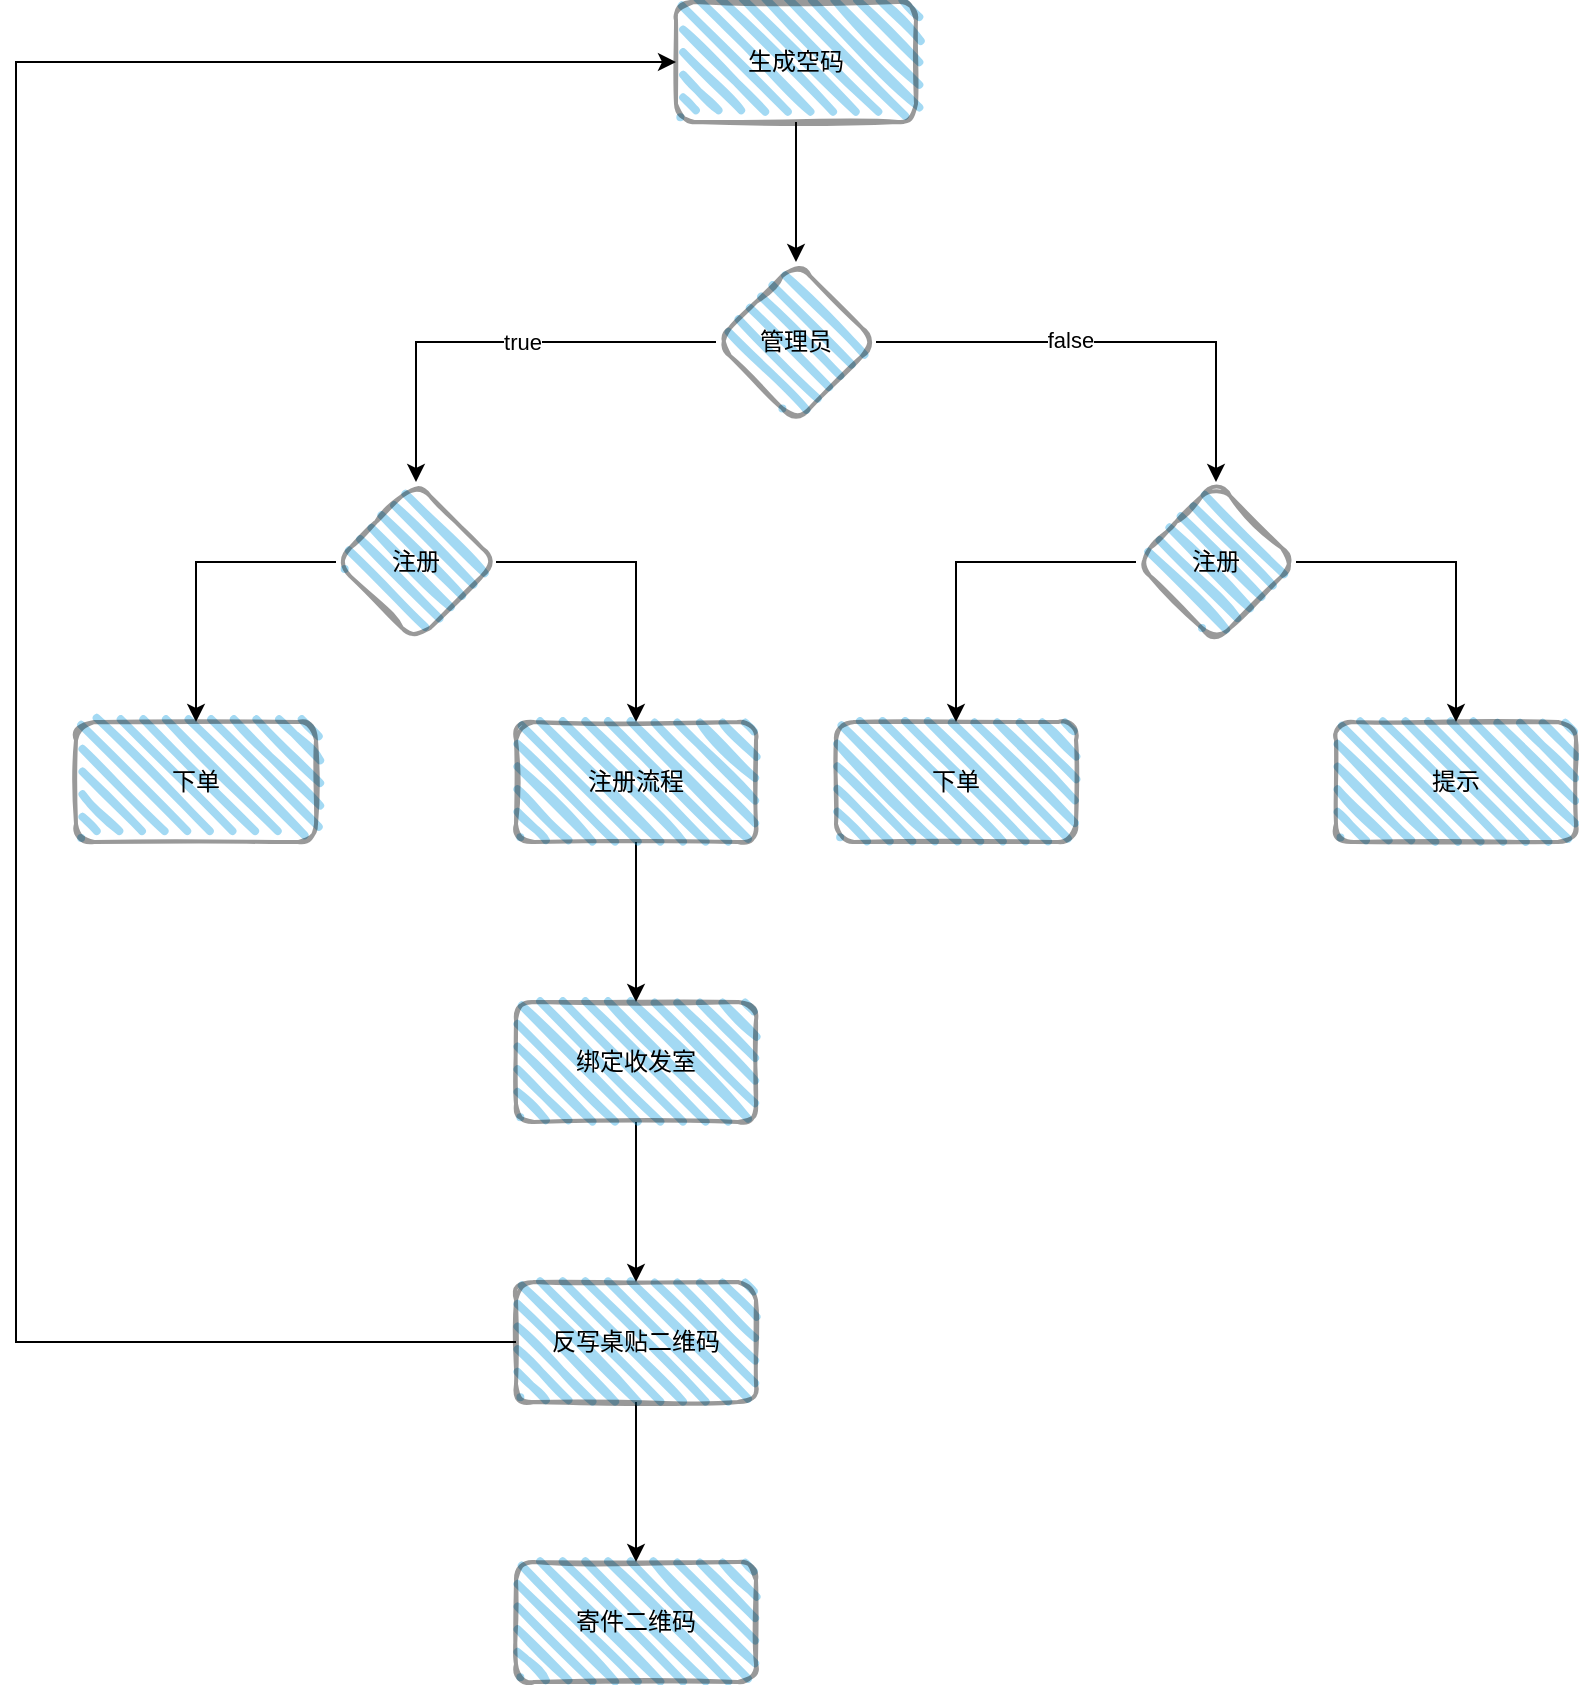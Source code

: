<mxfile version="15.8.8" type="github">
  <diagram id="kfTfnio9Fz5-NDblUnzU" name="第 1 页">
    <mxGraphModel dx="1677" dy="962" grid="1" gridSize="10" guides="1" tooltips="1" connect="1" arrows="1" fold="1" page="1" pageScale="1" pageWidth="900" pageHeight="1600" math="0" shadow="0">
      <root>
        <mxCell id="0" />
        <mxCell id="1" parent="0" />
        <mxCell id="bGFP-ywrMLQs3Q9ro8Nb-6" value="" style="edgeStyle=orthogonalEdgeStyle;rounded=0;orthogonalLoop=1;jettySize=auto;html=1;" edge="1" parent="1" source="bGFP-ywrMLQs3Q9ro8Nb-1" target="bGFP-ywrMLQs3Q9ro8Nb-5">
          <mxGeometry relative="1" as="geometry" />
        </mxCell>
        <mxCell id="bGFP-ywrMLQs3Q9ro8Nb-1" value="生成空码" style="rounded=1;whiteSpace=wrap;html=1;strokeWidth=2;fillWeight=4;hachureGap=8;hachureAngle=45;fillColor=#1ba1e2;sketch=1;opacity=40;" vertex="1" parent="1">
          <mxGeometry x="380" y="80" width="120" height="60" as="geometry" />
        </mxCell>
        <mxCell id="bGFP-ywrMLQs3Q9ro8Nb-14" value="" style="edgeStyle=orthogonalEdgeStyle;rounded=0;orthogonalLoop=1;jettySize=auto;html=1;" edge="1" parent="1" source="bGFP-ywrMLQs3Q9ro8Nb-5" target="bGFP-ywrMLQs3Q9ro8Nb-13">
          <mxGeometry relative="1" as="geometry" />
        </mxCell>
        <mxCell id="bGFP-ywrMLQs3Q9ro8Nb-25" value="true" style="edgeLabel;html=1;align=center;verticalAlign=middle;resizable=0;points=[];" vertex="1" connectable="0" parent="bGFP-ywrMLQs3Q9ro8Nb-14">
          <mxGeometry x="-0.461" y="-1" relative="1" as="geometry">
            <mxPoint x="-38" y="1" as="offset" />
          </mxGeometry>
        </mxCell>
        <mxCell id="bGFP-ywrMLQs3Q9ro8Nb-16" value="" style="edgeStyle=orthogonalEdgeStyle;rounded=0;orthogonalLoop=1;jettySize=auto;html=1;" edge="1" parent="1" source="bGFP-ywrMLQs3Q9ro8Nb-5" target="bGFP-ywrMLQs3Q9ro8Nb-15">
          <mxGeometry relative="1" as="geometry" />
        </mxCell>
        <mxCell id="bGFP-ywrMLQs3Q9ro8Nb-26" value="false" style="edgeLabel;html=1;align=center;verticalAlign=middle;resizable=0;points=[];" vertex="1" connectable="0" parent="bGFP-ywrMLQs3Q9ro8Nb-16">
          <mxGeometry x="-0.19" y="1" relative="1" as="geometry">
            <mxPoint as="offset" />
          </mxGeometry>
        </mxCell>
        <mxCell id="bGFP-ywrMLQs3Q9ro8Nb-5" value="管理员" style="rhombus;whiteSpace=wrap;html=1;rounded=1;strokeWidth=2;fillColor=#1ba1e2;opacity=40;sketch=1;fillWeight=4;hachureGap=8;hachureAngle=45;" vertex="1" parent="1">
          <mxGeometry x="400" y="210" width="80" height="80" as="geometry" />
        </mxCell>
        <mxCell id="bGFP-ywrMLQs3Q9ro8Nb-18" value="" style="edgeStyle=orthogonalEdgeStyle;rounded=0;orthogonalLoop=1;jettySize=auto;html=1;" edge="1" parent="1" source="bGFP-ywrMLQs3Q9ro8Nb-13" target="bGFP-ywrMLQs3Q9ro8Nb-17">
          <mxGeometry relative="1" as="geometry" />
        </mxCell>
        <mxCell id="bGFP-ywrMLQs3Q9ro8Nb-20" value="" style="edgeStyle=orthogonalEdgeStyle;rounded=0;orthogonalLoop=1;jettySize=auto;html=1;" edge="1" parent="1" source="bGFP-ywrMLQs3Q9ro8Nb-13" target="bGFP-ywrMLQs3Q9ro8Nb-19">
          <mxGeometry relative="1" as="geometry" />
        </mxCell>
        <mxCell id="bGFP-ywrMLQs3Q9ro8Nb-13" value="注册" style="rhombus;whiteSpace=wrap;html=1;rounded=1;strokeWidth=2;fillColor=#1ba1e2;opacity=40;sketch=1;fillWeight=4;hachureGap=8;hachureAngle=45;" vertex="1" parent="1">
          <mxGeometry x="210" y="320" width="80" height="80" as="geometry" />
        </mxCell>
        <mxCell id="bGFP-ywrMLQs3Q9ro8Nb-22" value="" style="edgeStyle=orthogonalEdgeStyle;rounded=0;orthogonalLoop=1;jettySize=auto;html=1;" edge="1" parent="1" source="bGFP-ywrMLQs3Q9ro8Nb-15" target="bGFP-ywrMLQs3Q9ro8Nb-21">
          <mxGeometry relative="1" as="geometry" />
        </mxCell>
        <mxCell id="bGFP-ywrMLQs3Q9ro8Nb-24" value="" style="edgeStyle=orthogonalEdgeStyle;rounded=0;orthogonalLoop=1;jettySize=auto;html=1;" edge="1" parent="1" source="bGFP-ywrMLQs3Q9ro8Nb-15" target="bGFP-ywrMLQs3Q9ro8Nb-23">
          <mxGeometry relative="1" as="geometry" />
        </mxCell>
        <mxCell id="bGFP-ywrMLQs3Q9ro8Nb-15" value="注册" style="rhombus;whiteSpace=wrap;html=1;rounded=1;strokeWidth=2;fillColor=#1ba1e2;opacity=40;sketch=1;fillWeight=4;hachureGap=8;hachureAngle=45;" vertex="1" parent="1">
          <mxGeometry x="610" y="320" width="80" height="80" as="geometry" />
        </mxCell>
        <mxCell id="bGFP-ywrMLQs3Q9ro8Nb-17" value="下单" style="whiteSpace=wrap;html=1;rounded=1;strokeWidth=2;fillColor=#1ba1e2;opacity=40;sketch=1;fillWeight=4;hachureGap=8;hachureAngle=45;" vertex="1" parent="1">
          <mxGeometry x="80" y="440" width="120" height="60" as="geometry" />
        </mxCell>
        <mxCell id="bGFP-ywrMLQs3Q9ro8Nb-28" value="" style="edgeStyle=orthogonalEdgeStyle;rounded=0;orthogonalLoop=1;jettySize=auto;html=1;" edge="1" parent="1" source="bGFP-ywrMLQs3Q9ro8Nb-19" target="bGFP-ywrMLQs3Q9ro8Nb-27">
          <mxGeometry relative="1" as="geometry" />
        </mxCell>
        <mxCell id="bGFP-ywrMLQs3Q9ro8Nb-19" value="注册流程" style="whiteSpace=wrap;html=1;rounded=1;strokeWidth=2;fillColor=#1ba1e2;opacity=40;sketch=1;fillWeight=4;hachureGap=8;hachureAngle=45;" vertex="1" parent="1">
          <mxGeometry x="300" y="440" width="120" height="60" as="geometry" />
        </mxCell>
        <mxCell id="bGFP-ywrMLQs3Q9ro8Nb-21" value="提示" style="whiteSpace=wrap;html=1;rounded=1;strokeWidth=2;fillColor=#1ba1e2;opacity=40;sketch=1;fillWeight=4;hachureGap=8;hachureAngle=45;" vertex="1" parent="1">
          <mxGeometry x="710" y="440" width="120" height="60" as="geometry" />
        </mxCell>
        <mxCell id="bGFP-ywrMLQs3Q9ro8Nb-23" value="下单" style="whiteSpace=wrap;html=1;rounded=1;strokeWidth=2;fillColor=#1ba1e2;opacity=40;sketch=1;fillWeight=4;hachureGap=8;hachureAngle=45;" vertex="1" parent="1">
          <mxGeometry x="460" y="440" width="120" height="60" as="geometry" />
        </mxCell>
        <mxCell id="bGFP-ywrMLQs3Q9ro8Nb-30" value="" style="edgeStyle=orthogonalEdgeStyle;rounded=0;orthogonalLoop=1;jettySize=auto;html=1;" edge="1" parent="1" source="bGFP-ywrMLQs3Q9ro8Nb-27" target="bGFP-ywrMLQs3Q9ro8Nb-29">
          <mxGeometry relative="1" as="geometry" />
        </mxCell>
        <mxCell id="bGFP-ywrMLQs3Q9ro8Nb-27" value="绑定收发室" style="whiteSpace=wrap;html=1;rounded=1;strokeWidth=2;fillColor=#1ba1e2;opacity=40;sketch=1;fillWeight=4;hachureGap=8;hachureAngle=45;" vertex="1" parent="1">
          <mxGeometry x="300" y="580" width="120" height="60" as="geometry" />
        </mxCell>
        <mxCell id="bGFP-ywrMLQs3Q9ro8Nb-32" value="" style="edgeStyle=orthogonalEdgeStyle;rounded=0;orthogonalLoop=1;jettySize=auto;html=1;" edge="1" parent="1" source="bGFP-ywrMLQs3Q9ro8Nb-29" target="bGFP-ywrMLQs3Q9ro8Nb-31">
          <mxGeometry relative="1" as="geometry" />
        </mxCell>
        <mxCell id="bGFP-ywrMLQs3Q9ro8Nb-33" style="edgeStyle=orthogonalEdgeStyle;rounded=0;orthogonalLoop=1;jettySize=auto;html=1;exitX=0;exitY=0.5;exitDx=0;exitDy=0;entryX=0;entryY=0.5;entryDx=0;entryDy=0;" edge="1" parent="1" source="bGFP-ywrMLQs3Q9ro8Nb-29" target="bGFP-ywrMLQs3Q9ro8Nb-1">
          <mxGeometry relative="1" as="geometry">
            <Array as="points">
              <mxPoint x="50" y="750" />
              <mxPoint x="50" y="110" />
            </Array>
          </mxGeometry>
        </mxCell>
        <mxCell id="bGFP-ywrMLQs3Q9ro8Nb-29" value="反写桌贴二维码" style="whiteSpace=wrap;html=1;rounded=1;strokeWidth=2;fillColor=#1ba1e2;opacity=40;sketch=1;fillWeight=4;hachureGap=8;hachureAngle=45;" vertex="1" parent="1">
          <mxGeometry x="300" y="720" width="120" height="60" as="geometry" />
        </mxCell>
        <mxCell id="bGFP-ywrMLQs3Q9ro8Nb-31" value="寄件二维码" style="whiteSpace=wrap;html=1;rounded=1;strokeWidth=2;fillColor=#1ba1e2;opacity=40;sketch=1;fillWeight=4;hachureGap=8;hachureAngle=45;" vertex="1" parent="1">
          <mxGeometry x="300" y="860" width="120" height="60" as="geometry" />
        </mxCell>
      </root>
    </mxGraphModel>
  </diagram>
</mxfile>
